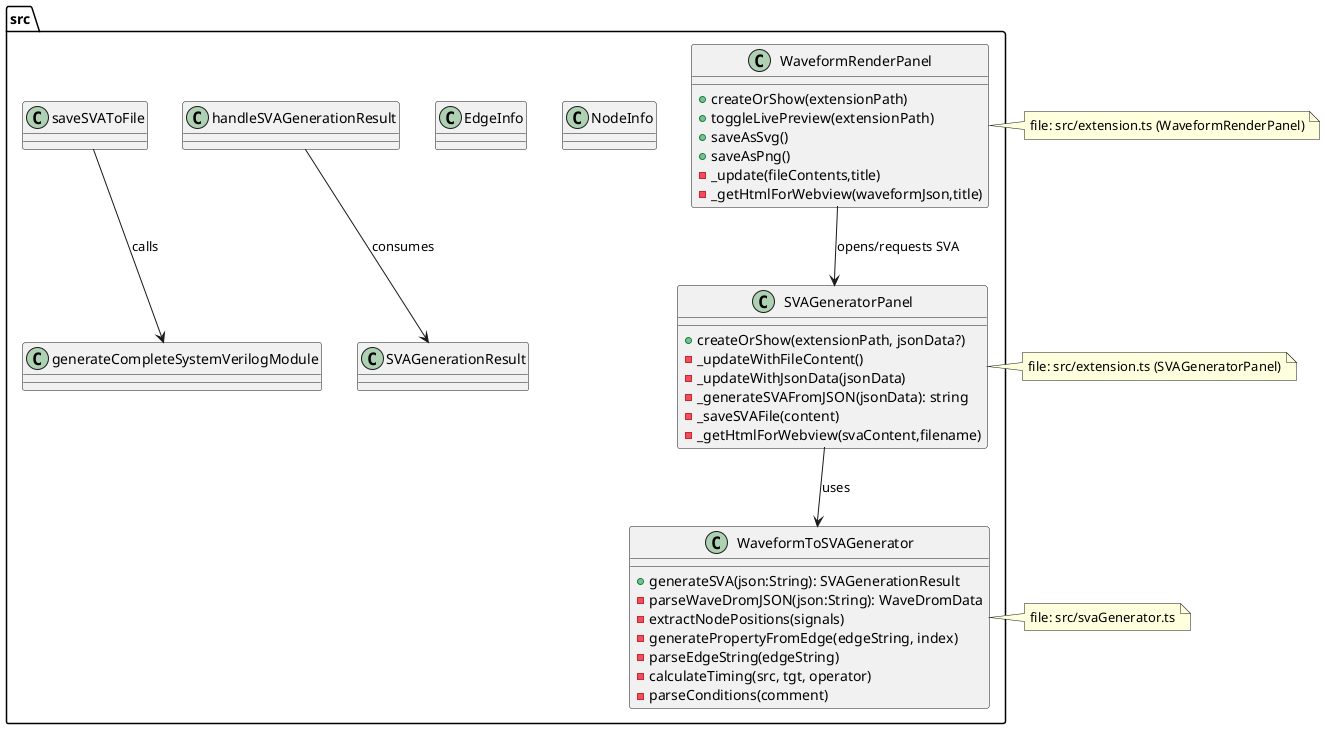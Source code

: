 @startuml
' Files -> classes mapping
package "src" {
  class WaveformToSVAGenerator {
    +generateSVA(json:String): SVAGenerationResult
    -parseWaveDromJSON(json:String): WaveDromData
    -extractNodePositions(signals)
    -generatePropertyFromEdge(edgeString, index)
    -parseEdgeString(edgeString)
    -calculateTiming(src, tgt, operator)
    -parseConditions(comment)
  }

  class WaveformRenderPanel {
    +createOrShow(extensionPath)
    +toggleLivePreview(extensionPath)
    +saveAsSvg()
    +saveAsPng()
    -_update(fileContents,title)
    -_getHtmlForWebview(waveformJson,title)
  }

  class SVAGeneratorPanel {
    +createOrShow(extensionPath, jsonData?)
    -_updateWithFileContent()
    -_updateWithJsonData(jsonData)
    -_generateSVAFromJSON(jsonData): string
    -_saveSVAFile(content)
    -_getHtmlForWebview(svaContent,filename)
  }

  ' Data / DTOs
  class NodeInfo
  class EdgeInfo
  class SVAGenerationResult

  ' Free functions
  class handleSVAGenerationResult
  class saveSVAToFile
  class generateCompleteSystemVerilogModule
}

' Relationships
WaveformRenderPanel --> SVAGeneratorPanel : opens/requests SVA
SVAGeneratorPanel --> WaveformToSVAGenerator : uses
handleSVAGenerationResult --> SVAGenerationResult : consumes
saveSVAToFile --> generateCompleteSystemVerilogModule : calls

' Notes mapping to files
note right of WaveformToSVAGenerator
  file: src/svaGenerator.ts
end note

note right of SVAGeneratorPanel
  file: src/extension.ts (SVAGeneratorPanel)
end note

note right of WaveformRenderPanel
  file: src/extension.ts (WaveformRenderPanel)
end note
@enduml